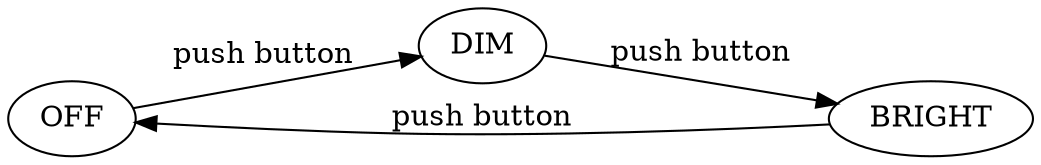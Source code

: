 // dot -Tpng:cairo -Gdpi=100 -Nfontname=Helvetica -Efontname=Helvetica -o fsm_1.png fsm_1.dot

digraph g {
   rankdir="LR";
   edge[splines="curved"]
   OFF -> DIM [label="push button"];
   DIM -> BRIGHT [label="push button"];
   BRIGHT -> OFF [label="push button"];
}